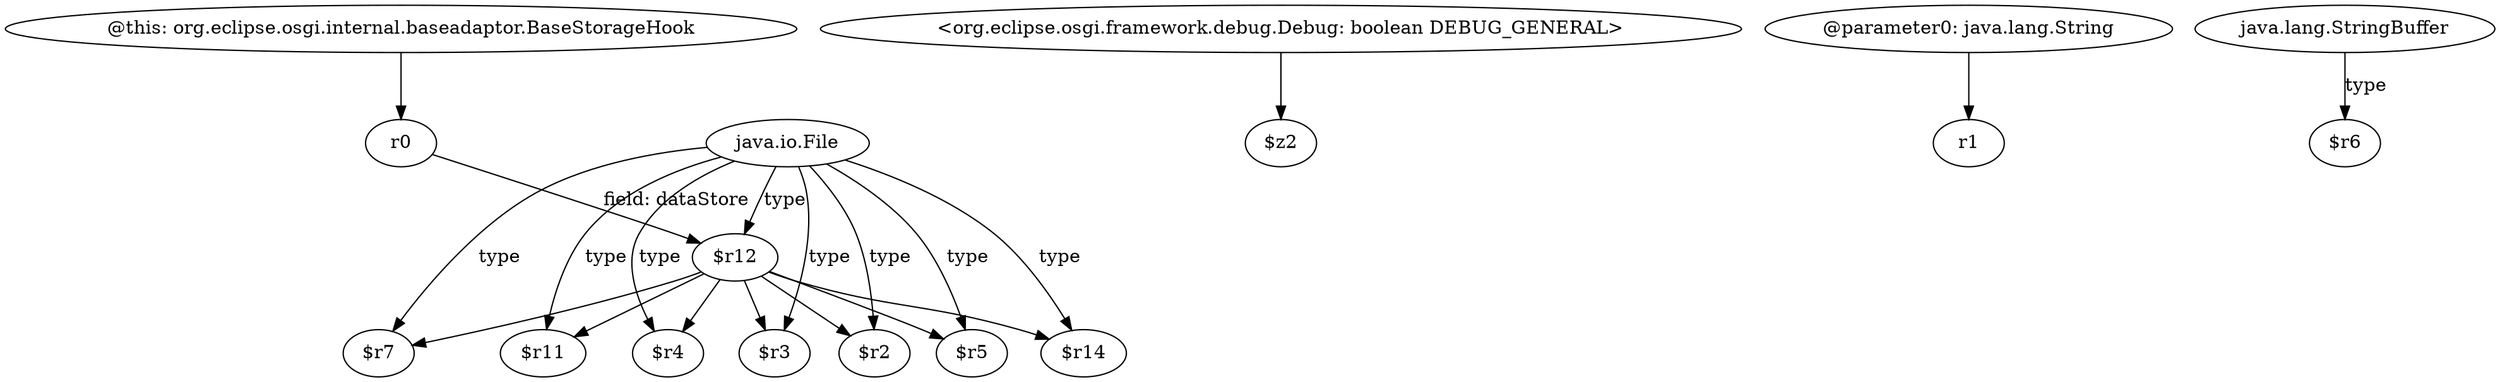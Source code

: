 digraph g {
0[label="java.io.File"]
1[label="$r2"]
0->1[label="type"]
2[label="<org.eclipse.osgi.framework.debug.Debug: boolean DEBUG_GENERAL>"]
3[label="$z2"]
2->3[label=""]
4[label="$r12"]
5[label="$r5"]
4->5[label=""]
6[label="$r4"]
4->6[label=""]
7[label="$r7"]
4->7[label=""]
8[label="$r14"]
0->8[label="type"]
9[label="$r11"]
4->9[label=""]
0->4[label="type"]
10[label="$r3"]
4->10[label=""]
11[label="@this: org.eclipse.osgi.internal.baseadaptor.BaseStorageHook"]
12[label="r0"]
11->12[label=""]
4->1[label=""]
0->5[label="type"]
13[label="@parameter0: java.lang.String"]
14[label="r1"]
13->14[label=""]
0->6[label="type"]
0->7[label="type"]
15[label="java.lang.StringBuffer"]
16[label="$r6"]
15->16[label="type"]
4->8[label=""]
12->4[label="field: dataStore"]
0->9[label="type"]
0->10[label="type"]
}
